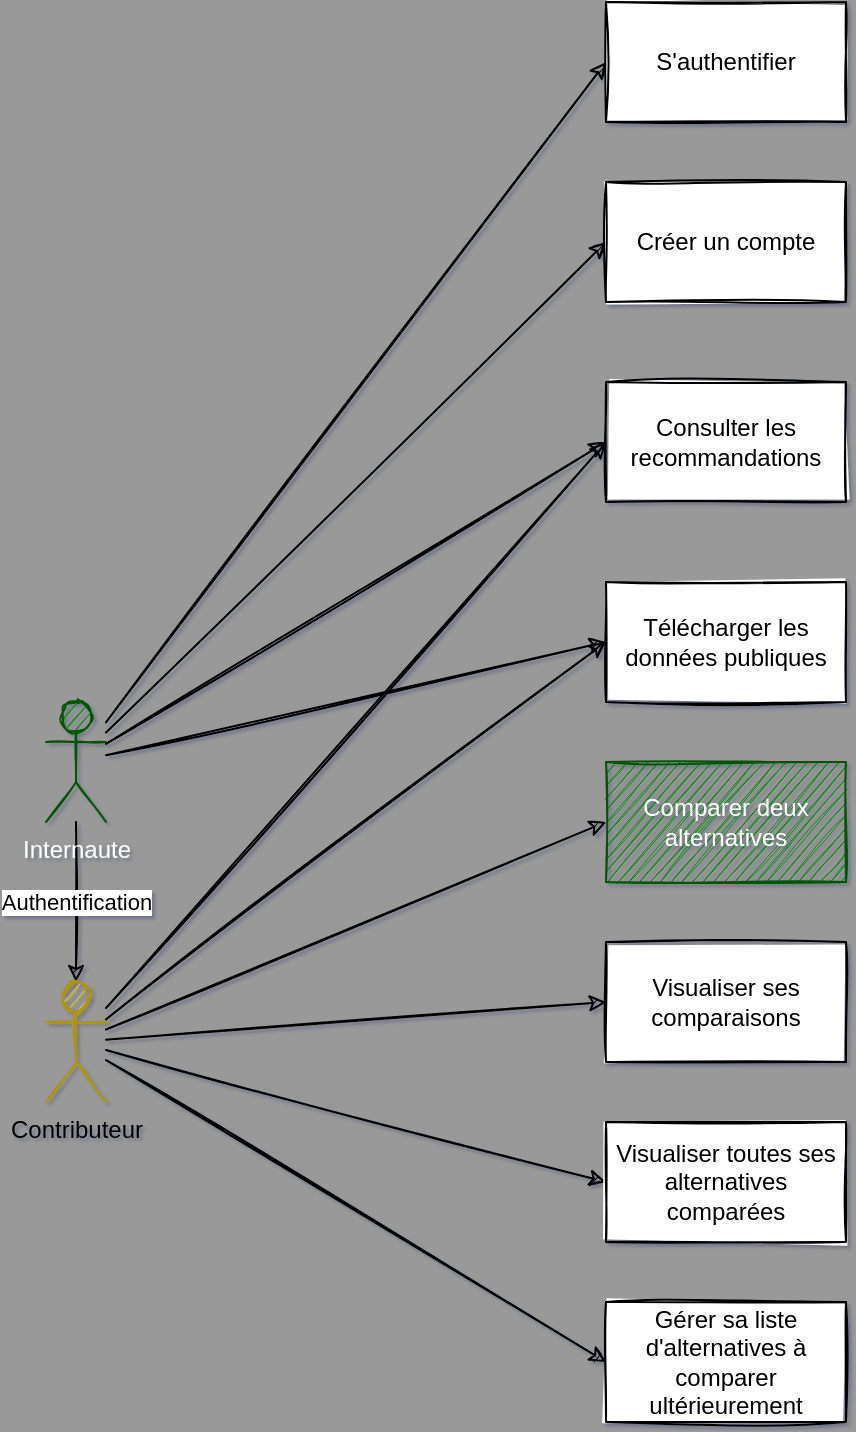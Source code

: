 <mxfile>
    <diagram id="N8ldpONV8pL3hpGxDLw_" name="Page-1">
        <mxGraphModel dx="724" dy="1435" grid="1" gridSize="10" guides="1" tooltips="1" connect="1" arrows="1" fold="1" page="1" pageScale="1" pageWidth="850" pageHeight="1100" background="#999999" math="0" shadow="1">
            <root>
                <mxCell id="0"/>
                <mxCell id="1" parent="0"/>
                <mxCell id="2" value="Consulter les recommandations" style="rounded=0;whiteSpace=wrap;html=1;sketch=1;" parent="1" vertex="1">
                    <mxGeometry x="480" y="130" width="120" height="60" as="geometry"/>
                </mxCell>
                <mxCell id="4" style="edgeStyle=none;html=1;entryX=0;entryY=0.5;entryDx=0;entryDy=0;sketch=1;rounded=0;" parent="1" source="3" target="2" edge="1">
                    <mxGeometry relative="1" as="geometry"/>
                </mxCell>
                <mxCell id="14" value="Authentification" style="edgeStyle=none;html=1;sketch=1;rounded=0;" parent="1" source="3" target="5" edge="1">
                    <mxGeometry relative="1" as="geometry"/>
                </mxCell>
                <mxCell id="17" style="edgeStyle=none;html=1;entryX=0;entryY=0.5;entryDx=0;entryDy=0;sketch=1;rounded=0;" parent="1" source="3" target="15" edge="1">
                    <mxGeometry relative="1" as="geometry"/>
                </mxCell>
                <mxCell id="20" style="edgeStyle=none;html=1;entryX=0;entryY=0.5;entryDx=0;entryDy=0;sketch=1;rounded=0;" parent="1" source="3" target="16" edge="1">
                    <mxGeometry relative="1" as="geometry"/>
                </mxCell>
                <mxCell id="22" style="edgeStyle=none;html=1;entryX=0;entryY=0.5;entryDx=0;entryDy=0;sketch=1;rounded=0;" edge="1" parent="1" source="3" target="21">
                    <mxGeometry relative="1" as="geometry"/>
                </mxCell>
                <mxCell id="3" value="Internaute" style="shape=umlActor;verticalLabelPosition=bottom;verticalAlign=top;html=1;outlineConnect=0;sketch=1;rounded=0;fillColor=#008a00;fontColor=#ffffff;strokeColor=#005700;" parent="1" vertex="1">
                    <mxGeometry x="200" y="290" width="30" height="60" as="geometry"/>
                </mxCell>
                <mxCell id="10" style="edgeStyle=none;html=1;entryX=0;entryY=0.5;entryDx=0;entryDy=0;sketch=1;rounded=0;" parent="1" source="5" target="6" edge="1">
                    <mxGeometry relative="1" as="geometry"/>
                </mxCell>
                <mxCell id="11" style="edgeStyle=none;html=1;entryX=0;entryY=0.5;entryDx=0;entryDy=0;sketch=1;rounded=0;" parent="1" source="5" target="7" edge="1">
                    <mxGeometry relative="1" as="geometry"/>
                </mxCell>
                <mxCell id="12" style="edgeStyle=none;html=1;entryX=0;entryY=0.5;entryDx=0;entryDy=0;sketch=1;rounded=0;" parent="1" source="5" target="8" edge="1">
                    <mxGeometry relative="1" as="geometry"/>
                </mxCell>
                <mxCell id="13" style="edgeStyle=none;html=1;entryX=0;entryY=0.5;entryDx=0;entryDy=0;sketch=1;rounded=0;" parent="1" source="5" target="9" edge="1">
                    <mxGeometry relative="1" as="geometry"/>
                </mxCell>
                <mxCell id="19" style="edgeStyle=none;html=1;entryX=0;entryY=0.5;entryDx=0;entryDy=0;sketch=1;rounded=0;" parent="1" source="5" target="2" edge="1">
                    <mxGeometry relative="1" as="geometry"/>
                </mxCell>
                <mxCell id="23" style="edgeStyle=none;html=1;entryX=0;entryY=0.5;entryDx=0;entryDy=0;sketch=1;rounded=0;" edge="1" parent="1" source="5" target="21">
                    <mxGeometry relative="1" as="geometry"/>
                </mxCell>
                <mxCell id="5" value="Contributeur" style="shape=umlActor;verticalLabelPosition=bottom;verticalAlign=top;html=1;outlineConnect=0;sketch=1;rounded=0;fillColor=#e3c800;fontColor=#000000;strokeColor=#B09500;" parent="1" vertex="1">
                    <mxGeometry x="200" y="430" width="30" height="60" as="geometry"/>
                </mxCell>
                <mxCell id="6" value="Comparer deux alternatives" style="rounded=0;whiteSpace=wrap;html=1;fillColor=#008a00;fontColor=#ffffff;strokeColor=#005700;sketch=1;" parent="1" vertex="1">
                    <mxGeometry x="480" y="320" width="120" height="60" as="geometry"/>
                </mxCell>
                <mxCell id="7" value="Visualiser ses comparaisons" style="rounded=0;whiteSpace=wrap;html=1;sketch=1;" parent="1" vertex="1">
                    <mxGeometry x="480" y="410" width="120" height="60" as="geometry"/>
                </mxCell>
                <mxCell id="8" value="Visualiser toutes ses alternatives comparées" style="rounded=0;whiteSpace=wrap;html=1;sketch=1;" parent="1" vertex="1">
                    <mxGeometry x="480" y="500" width="120" height="60" as="geometry"/>
                </mxCell>
                <mxCell id="9" value="Gérer sa liste d'alternatives à comparer ultérieurement" style="rounded=0;whiteSpace=wrap;html=1;sketch=1;" parent="1" vertex="1">
                    <mxGeometry x="480" y="590" width="120" height="60" as="geometry"/>
                </mxCell>
                <mxCell id="15" value="Créer un compte" style="rounded=0;whiteSpace=wrap;html=1;sketch=1;" parent="1" vertex="1">
                    <mxGeometry x="480" y="30" width="120" height="60" as="geometry"/>
                </mxCell>
                <mxCell id="16" value="S'authentifier" style="rounded=0;whiteSpace=wrap;html=1;sketch=1;" parent="1" vertex="1">
                    <mxGeometry x="480" y="-60" width="120" height="60" as="geometry"/>
                </mxCell>
                <mxCell id="21" value="Télécharger les données publiques" style="rounded=0;whiteSpace=wrap;html=1;sketch=1;" vertex="1" parent="1">
                    <mxGeometry x="480" y="230" width="120" height="60" as="geometry"/>
                </mxCell>
            </root>
        </mxGraphModel>
    </diagram>
</mxfile>